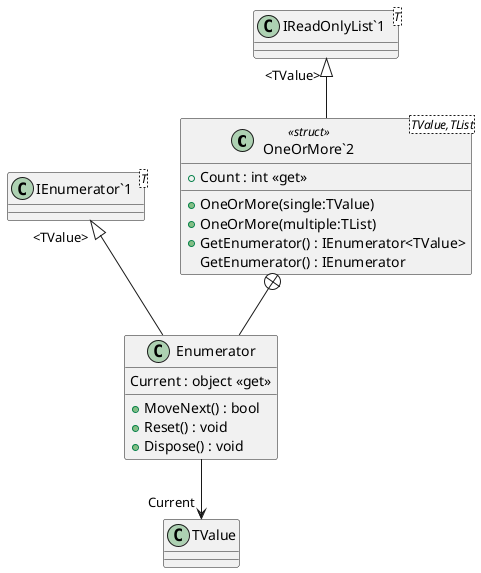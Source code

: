 @startuml
class "OneOrMore`2"<TValue,TList> <<struct>> {
    + Count : int <<get>>
    + OneOrMore(single:TValue)
    + OneOrMore(multiple:TList)
    + GetEnumerator() : IEnumerator<TValue>
    GetEnumerator() : IEnumerator
}
class "IReadOnlyList`1"<T> {
}
class Enumerator {
    + MoveNext() : bool
    + Reset() : void
    Current : object <<get>>
    + Dispose() : void
}
class "IEnumerator`1"<T> {
}
"IReadOnlyList`1" "<TValue>" <|-- "OneOrMore`2"
"OneOrMore`2" +-- Enumerator
"IEnumerator`1" "<TValue>" <|-- Enumerator
Enumerator --> "Current" TValue
@enduml
